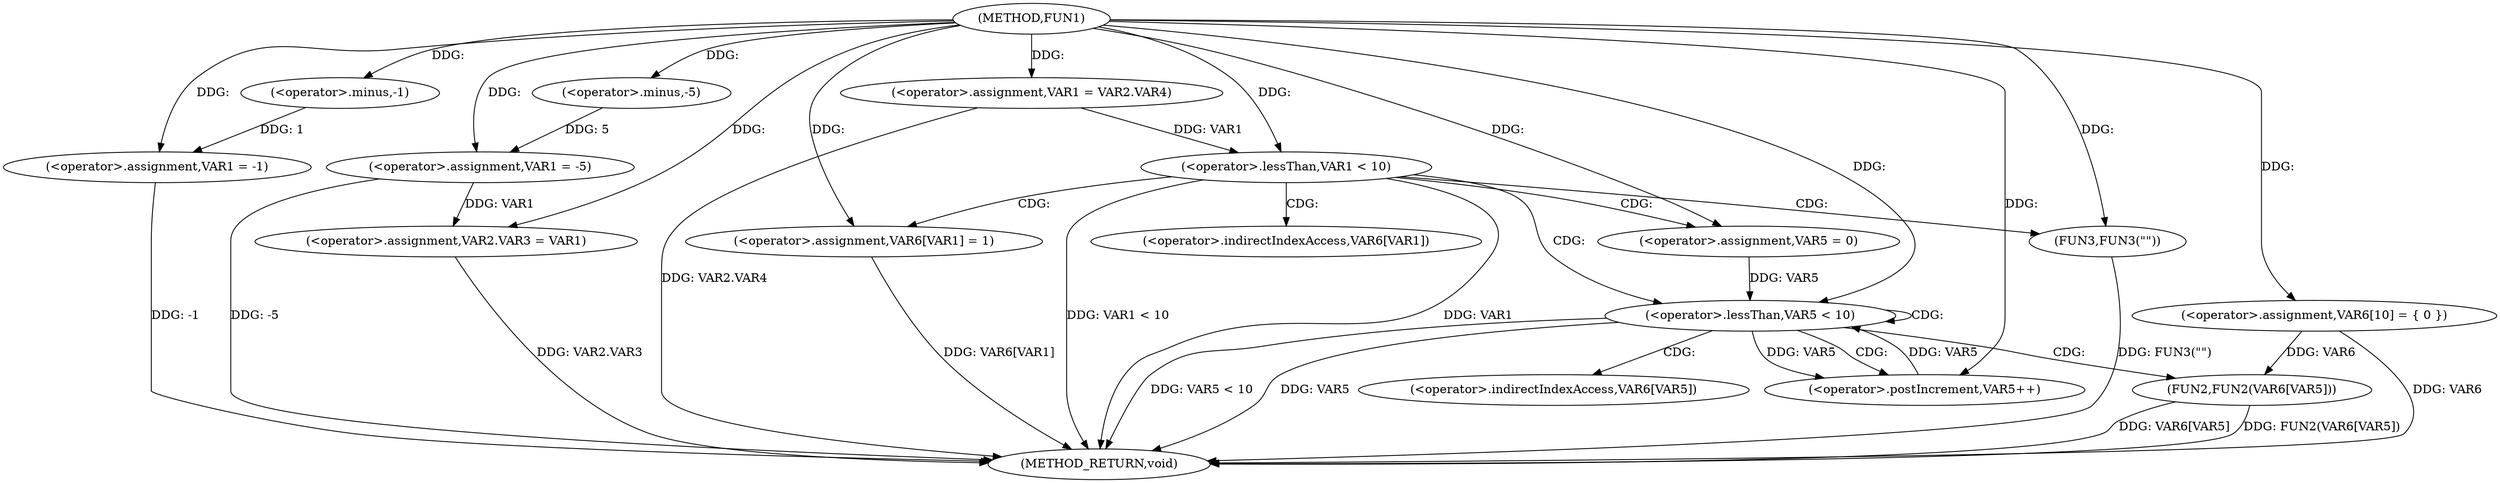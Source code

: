 digraph FUN1 {  
"1000100" [label = "(METHOD,FUN1)" ]
"1000157" [label = "(METHOD_RETURN,void)" ]
"1000104" [label = "(<operator>.assignment,VAR1 = -1)" ]
"1000106" [label = "(<operator>.minus,-1)" ]
"1000108" [label = "(<operator>.assignment,VAR1 = -5)" ]
"1000110" [label = "(<operator>.minus,-5)" ]
"1000112" [label = "(<operator>.assignment,VAR2.VAR3 = VAR1)" ]
"1000119" [label = "(<operator>.assignment,VAR1 = VAR2.VAR4)" ]
"1000127" [label = "(<operator>.assignment,VAR6[10] = { 0 })" ]
"1000130" [label = "(<operator>.lessThan,VAR1 < 10)" ]
"1000134" [label = "(<operator>.assignment,VAR6[VAR1] = 1)" ]
"1000140" [label = "(<operator>.assignment,VAR5 = 0)" ]
"1000143" [label = "(<operator>.lessThan,VAR5 < 10)" ]
"1000146" [label = "(<operator>.postIncrement,VAR5++)" ]
"1000149" [label = "(FUN2,FUN2(VAR6[VAR5]))" ]
"1000155" [label = "(FUN3,FUN3(\"\"))" ]
"1000135" [label = "(<operator>.indirectIndexAccess,VAR6[VAR1])" ]
"1000150" [label = "(<operator>.indirectIndexAccess,VAR6[VAR5])" ]
  "1000130" -> "1000157"  [ label = "DDG: VAR1 < 10"] 
  "1000119" -> "1000157"  [ label = "DDG: VAR2.VAR4"] 
  "1000149" -> "1000157"  [ label = "DDG: FUN2(VAR6[VAR5])"] 
  "1000143" -> "1000157"  [ label = "DDG: VAR5 < 10"] 
  "1000149" -> "1000157"  [ label = "DDG: VAR6[VAR5]"] 
  "1000127" -> "1000157"  [ label = "DDG: VAR6"] 
  "1000104" -> "1000157"  [ label = "DDG: -1"] 
  "1000130" -> "1000157"  [ label = "DDG: VAR1"] 
  "1000155" -> "1000157"  [ label = "DDG: FUN3(\"\")"] 
  "1000143" -> "1000157"  [ label = "DDG: VAR5"] 
  "1000134" -> "1000157"  [ label = "DDG: VAR6[VAR1]"] 
  "1000112" -> "1000157"  [ label = "DDG: VAR2.VAR3"] 
  "1000108" -> "1000157"  [ label = "DDG: -5"] 
  "1000106" -> "1000104"  [ label = "DDG: 1"] 
  "1000100" -> "1000104"  [ label = "DDG: "] 
  "1000100" -> "1000106"  [ label = "DDG: "] 
  "1000110" -> "1000108"  [ label = "DDG: 5"] 
  "1000100" -> "1000108"  [ label = "DDG: "] 
  "1000100" -> "1000110"  [ label = "DDG: "] 
  "1000108" -> "1000112"  [ label = "DDG: VAR1"] 
  "1000100" -> "1000112"  [ label = "DDG: "] 
  "1000100" -> "1000119"  [ label = "DDG: "] 
  "1000100" -> "1000127"  [ label = "DDG: "] 
  "1000119" -> "1000130"  [ label = "DDG: VAR1"] 
  "1000100" -> "1000130"  [ label = "DDG: "] 
  "1000100" -> "1000134"  [ label = "DDG: "] 
  "1000100" -> "1000140"  [ label = "DDG: "] 
  "1000140" -> "1000143"  [ label = "DDG: VAR5"] 
  "1000146" -> "1000143"  [ label = "DDG: VAR5"] 
  "1000100" -> "1000143"  [ label = "DDG: "] 
  "1000143" -> "1000146"  [ label = "DDG: VAR5"] 
  "1000100" -> "1000146"  [ label = "DDG: "] 
  "1000127" -> "1000149"  [ label = "DDG: VAR6"] 
  "1000100" -> "1000155"  [ label = "DDG: "] 
  "1000130" -> "1000155"  [ label = "CDG: "] 
  "1000130" -> "1000135"  [ label = "CDG: "] 
  "1000130" -> "1000143"  [ label = "CDG: "] 
  "1000130" -> "1000140"  [ label = "CDG: "] 
  "1000130" -> "1000134"  [ label = "CDG: "] 
  "1000143" -> "1000150"  [ label = "CDG: "] 
  "1000143" -> "1000146"  [ label = "CDG: "] 
  "1000143" -> "1000143"  [ label = "CDG: "] 
  "1000143" -> "1000149"  [ label = "CDG: "] 
}
